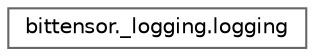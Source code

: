 digraph "Graphical Class Hierarchy"
{
 // LATEX_PDF_SIZE
  bgcolor="transparent";
  edge [fontname=Helvetica,fontsize=10,labelfontname=Helvetica,labelfontsize=10];
  node [fontname=Helvetica,fontsize=10,shape=box,height=0.2,width=0.4];
  rankdir="LR";
  Node0 [label="bittensor._logging.logging",height=0.2,width=0.4,color="grey40", fillcolor="white", style="filled",URL="$classbittensor_1_1__logging_1_1logging.html",tooltip=" "];
}
